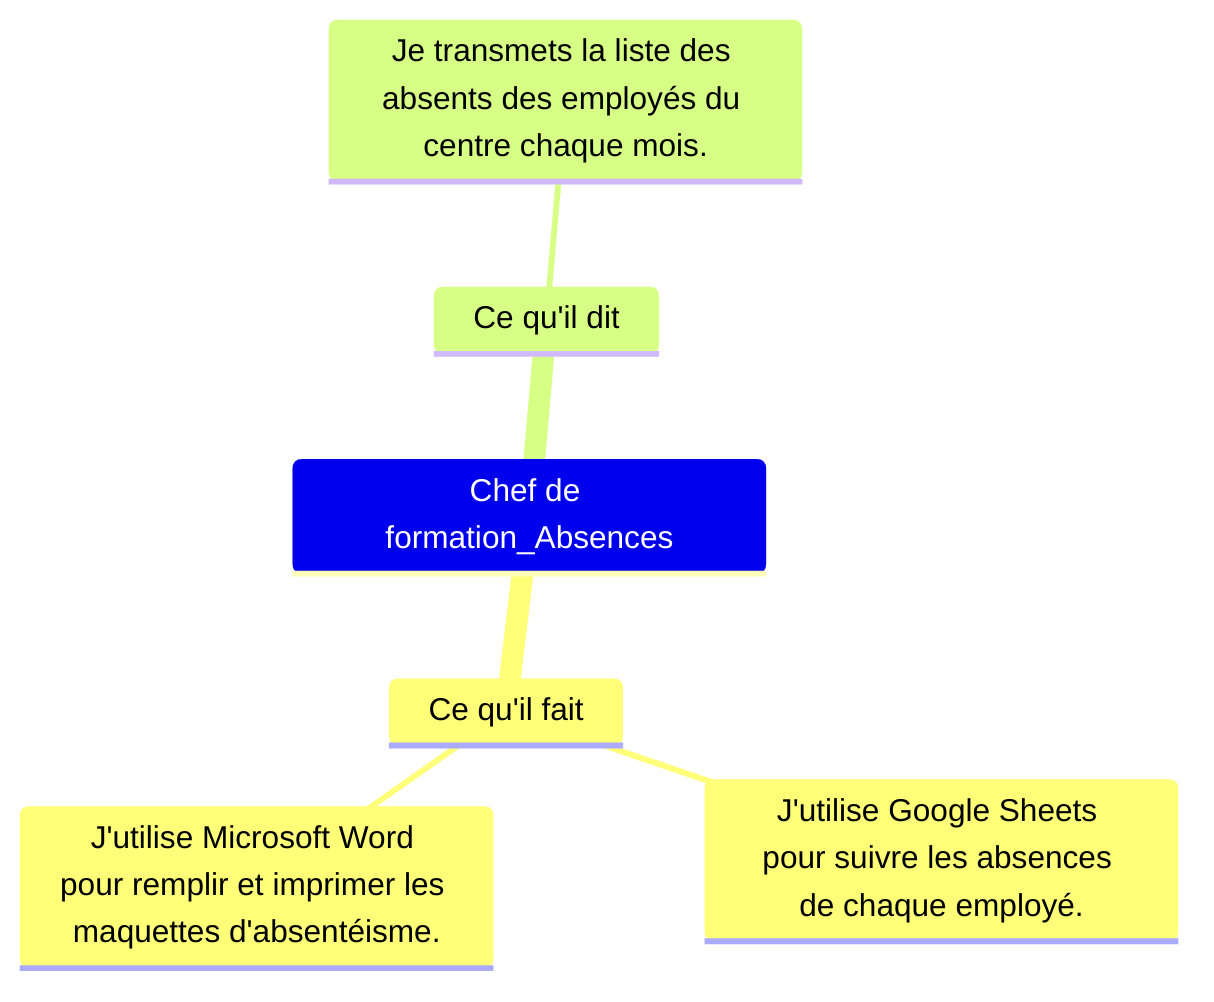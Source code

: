 %% @config(../mindmap-config.json)
mindmap
    Chef de formation_Absences
        Ce qu'il fait
            J'utilise Google Sheets pour suivre les absences de chaque employé.
            J'utilise Microsoft Word pour remplir et imprimer les maquettes d'absentéisme.
        Ce qu'il dit
            Je transmets la liste des absents des employés du centre chaque mois.